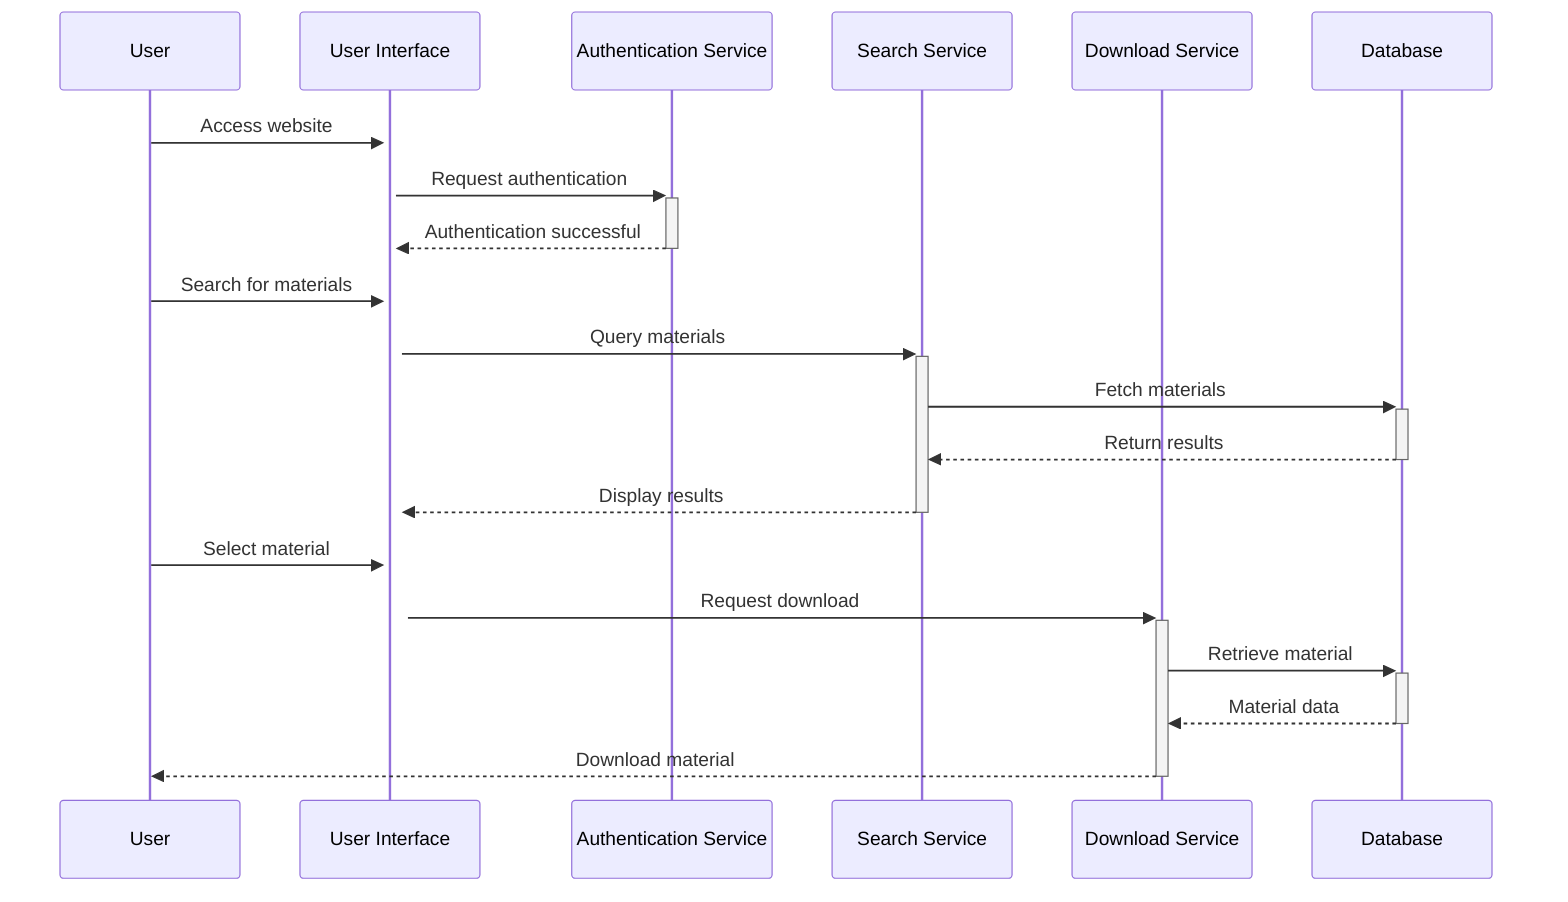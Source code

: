sequenceDiagram
    participant U as User
    participant UI as User Interface
    participant AS as Authentication Service
    participant SS as Search Service
    participant DS as Download Service
    participant DB as Database

    U->>+UI: Access website
    UI->>+AS: Request authentication
    AS-->>-UI: Authentication successful
    U->>+UI: Search for materials
    UI->>+SS: Query materials
    SS->>+DB: Fetch materials
    DB-->>-SS: Return results
    SS-->>-UI: Display results
    U->>+UI: Select material
    UI->>+DS: Request download
    DS->>+DB: Retrieve material
    DB-->>-DS: Material data
    DS-->>-U: Download material